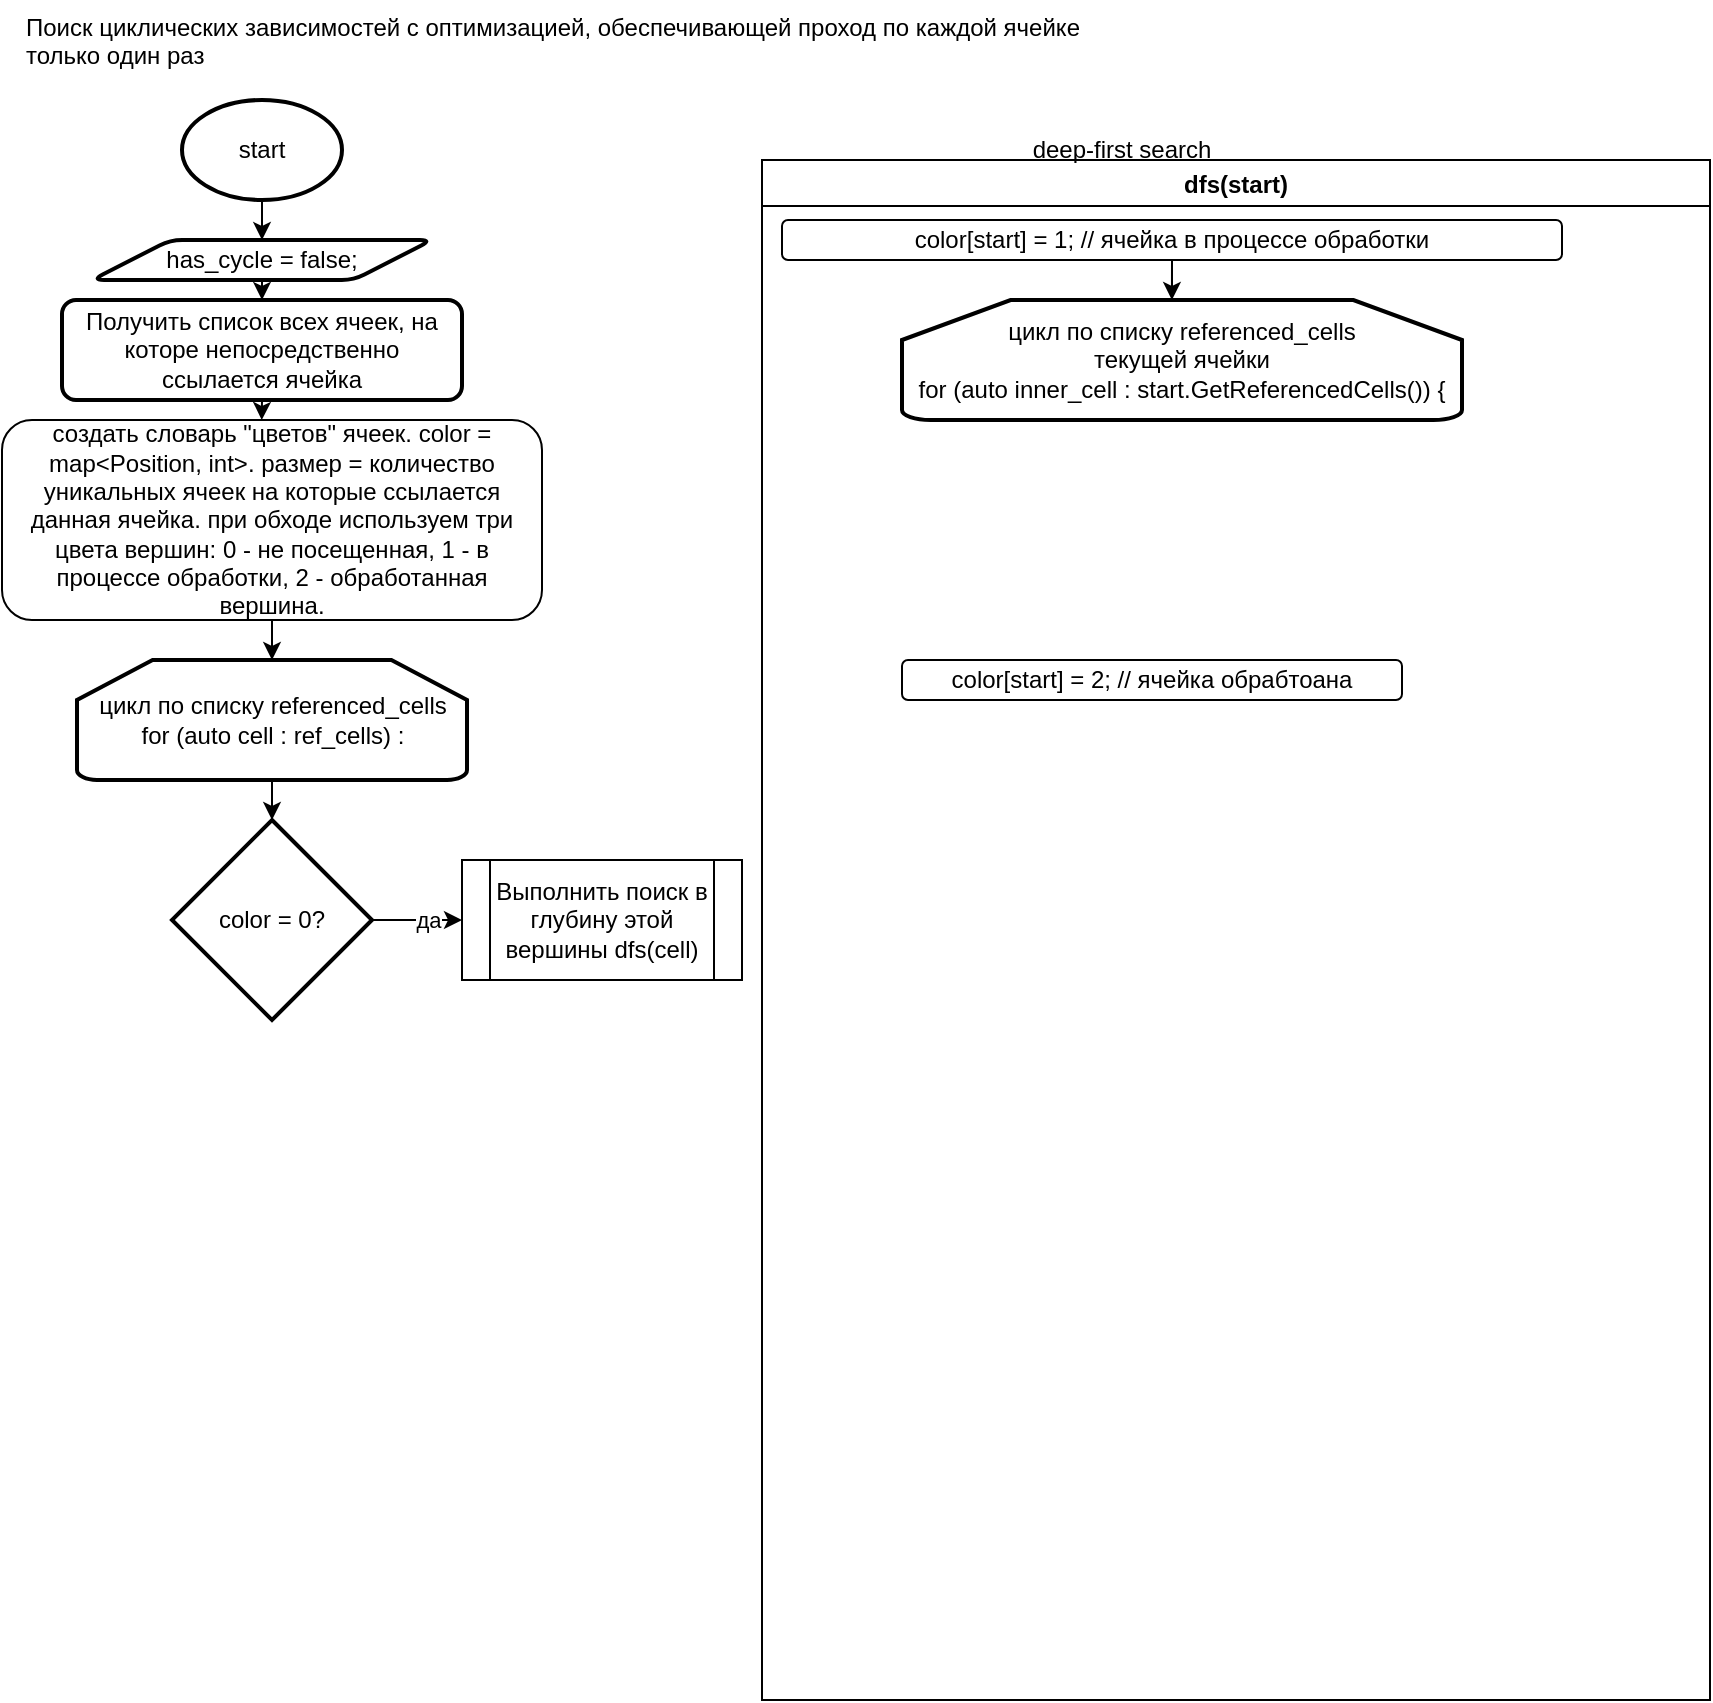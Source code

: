 <mxfile version="20.3.0" type="github">
  <diagram id="C5RBs43oDa-KdzZeNtuy" name="Page-1">
    <mxGraphModel dx="322" dy="357" grid="1" gridSize="10" guides="1" tooltips="1" connect="1" arrows="1" fold="1" page="1" pageScale="1" pageWidth="827" pageHeight="1169" math="0" shadow="0">
      <root>
        <mxCell id="WIyWlLk6GJQsqaUBKTNV-0" />
        <mxCell id="WIyWlLk6GJQsqaUBKTNV-1" parent="WIyWlLk6GJQsqaUBKTNV-0" />
        <mxCell id="09orgE2SWlOHvSFSDCVv-1" value="Поиск циклических зависимостей с оптимизацией, обеспечивающей проход по каждой ячейке только один раз" style="text;whiteSpace=wrap;html=1;" vertex="1" parent="WIyWlLk6GJQsqaUBKTNV-1">
          <mxGeometry x="10" y="10" width="560" height="50" as="geometry" />
        </mxCell>
        <mxCell id="09orgE2SWlOHvSFSDCVv-5" style="edgeStyle=orthogonalEdgeStyle;rounded=0;orthogonalLoop=1;jettySize=auto;html=1;exitX=0.5;exitY=1;exitDx=0;exitDy=0;exitPerimeter=0;entryX=0.5;entryY=0;entryDx=0;entryDy=0;" edge="1" parent="WIyWlLk6GJQsqaUBKTNV-1" source="09orgE2SWlOHvSFSDCVv-3" target="09orgE2SWlOHvSFSDCVv-4">
          <mxGeometry relative="1" as="geometry" />
        </mxCell>
        <mxCell id="09orgE2SWlOHvSFSDCVv-3" value="start" style="strokeWidth=2;html=1;shape=mxgraph.flowchart.start_1;whiteSpace=wrap;" vertex="1" parent="WIyWlLk6GJQsqaUBKTNV-1">
          <mxGeometry x="90" y="60" width="80" height="50" as="geometry" />
        </mxCell>
        <mxCell id="09orgE2SWlOHvSFSDCVv-14" style="edgeStyle=orthogonalEdgeStyle;rounded=0;orthogonalLoop=1;jettySize=auto;html=1;exitX=0.5;exitY=1;exitDx=0;exitDy=0;entryX=0.5;entryY=0;entryDx=0;entryDy=0;" edge="1" parent="WIyWlLk6GJQsqaUBKTNV-1" source="09orgE2SWlOHvSFSDCVv-4" target="09orgE2SWlOHvSFSDCVv-7">
          <mxGeometry relative="1" as="geometry" />
        </mxCell>
        <mxCell id="09orgE2SWlOHvSFSDCVv-4" value="has_cycle = false;" style="shape=parallelogram;html=1;strokeWidth=2;perimeter=parallelogramPerimeter;whiteSpace=wrap;rounded=1;arcSize=12;size=0.23;" vertex="1" parent="WIyWlLk6GJQsqaUBKTNV-1">
          <mxGeometry x="45" y="130" width="170" height="20" as="geometry" />
        </mxCell>
        <mxCell id="09orgE2SWlOHvSFSDCVv-17" style="edgeStyle=orthogonalEdgeStyle;rounded=0;orthogonalLoop=1;jettySize=auto;html=1;exitX=0.5;exitY=1;exitDx=0;exitDy=0;exitPerimeter=0;entryX=0.5;entryY=0;entryDx=0;entryDy=0;entryPerimeter=0;" edge="1" parent="WIyWlLk6GJQsqaUBKTNV-1" source="09orgE2SWlOHvSFSDCVv-6" target="09orgE2SWlOHvSFSDCVv-8">
          <mxGeometry relative="1" as="geometry" />
        </mxCell>
        <mxCell id="09orgE2SWlOHvSFSDCVv-6" value="цикл по списку referenced_cells&lt;br&gt;for (auto cell : ref_cells) :" style="strokeWidth=2;html=1;shape=mxgraph.flowchart.loop_limit;whiteSpace=wrap;" vertex="1" parent="WIyWlLk6GJQsqaUBKTNV-1">
          <mxGeometry x="37.5" y="340" width="195" height="60" as="geometry" />
        </mxCell>
        <mxCell id="09orgE2SWlOHvSFSDCVv-15" style="edgeStyle=orthogonalEdgeStyle;rounded=0;orthogonalLoop=1;jettySize=auto;html=1;exitX=0.5;exitY=1;exitDx=0;exitDy=0;entryX=0.481;entryY=0;entryDx=0;entryDy=0;entryPerimeter=0;" edge="1" parent="WIyWlLk6GJQsqaUBKTNV-1" source="09orgE2SWlOHvSFSDCVv-7" target="09orgE2SWlOHvSFSDCVv-9">
          <mxGeometry relative="1" as="geometry" />
        </mxCell>
        <mxCell id="09orgE2SWlOHvSFSDCVv-7" value="Получить список всех ячеек, на которе непосредственно ссылается ячейка" style="rounded=1;whiteSpace=wrap;html=1;absoluteArcSize=1;arcSize=14;strokeWidth=2;" vertex="1" parent="WIyWlLk6GJQsqaUBKTNV-1">
          <mxGeometry x="30" y="160" width="200" height="50" as="geometry" />
        </mxCell>
        <mxCell id="09orgE2SWlOHvSFSDCVv-12" style="edgeStyle=orthogonalEdgeStyle;rounded=0;orthogonalLoop=1;jettySize=auto;html=1;entryX=0;entryY=0.5;entryDx=0;entryDy=0;" edge="1" parent="WIyWlLk6GJQsqaUBKTNV-1" source="09orgE2SWlOHvSFSDCVv-8" target="09orgE2SWlOHvSFSDCVv-11">
          <mxGeometry relative="1" as="geometry" />
        </mxCell>
        <mxCell id="09orgE2SWlOHvSFSDCVv-13" value="да" style="edgeLabel;html=1;align=center;verticalAlign=middle;resizable=0;points=[];" vertex="1" connectable="0" parent="09orgE2SWlOHvSFSDCVv-12">
          <mxGeometry x="0.227" relative="1" as="geometry">
            <mxPoint as="offset" />
          </mxGeometry>
        </mxCell>
        <mxCell id="09orgE2SWlOHvSFSDCVv-8" value="color = 0?" style="strokeWidth=2;html=1;shape=mxgraph.flowchart.decision;whiteSpace=wrap;" vertex="1" parent="WIyWlLk6GJQsqaUBKTNV-1">
          <mxGeometry x="85" y="420" width="100" height="100" as="geometry" />
        </mxCell>
        <mxCell id="09orgE2SWlOHvSFSDCVv-16" style="edgeStyle=orthogonalEdgeStyle;rounded=0;orthogonalLoop=1;jettySize=auto;html=1;entryX=0.5;entryY=0;entryDx=0;entryDy=0;entryPerimeter=0;" edge="1" parent="WIyWlLk6GJQsqaUBKTNV-1" source="09orgE2SWlOHvSFSDCVv-9" target="09orgE2SWlOHvSFSDCVv-6">
          <mxGeometry relative="1" as="geometry" />
        </mxCell>
        <mxCell id="09orgE2SWlOHvSFSDCVv-9" value="создать словарь &quot;цветов&quot; ячеек. color = map&amp;lt;Position, int&amp;gt;. размер = количество уникальных ячеек на которые ссылается данная ячейка. при обходе используем три цвета вершин: 0 - не посещенная, 1 - в процессе обработки, 2 - обработанная вершина." style="rounded=1;whiteSpace=wrap;html=1;" vertex="1" parent="WIyWlLk6GJQsqaUBKTNV-1">
          <mxGeometry y="220" width="270" height="100" as="geometry" />
        </mxCell>
        <mxCell id="09orgE2SWlOHvSFSDCVv-11" value="Выполнить поиск в глубину этой вершины dfs(cell)" style="shape=process;whiteSpace=wrap;html=1;backgroundOutline=1;" vertex="1" parent="WIyWlLk6GJQsqaUBKTNV-1">
          <mxGeometry x="230" y="440" width="140" height="60" as="geometry" />
        </mxCell>
        <mxCell id="09orgE2SWlOHvSFSDCVv-18" value="dfs(start)" style="swimlane;" vertex="1" parent="WIyWlLk6GJQsqaUBKTNV-1">
          <mxGeometry x="380" y="90" width="474" height="770" as="geometry" />
        </mxCell>
        <mxCell id="09orgE2SWlOHvSFSDCVv-25" style="edgeStyle=orthogonalEdgeStyle;rounded=0;orthogonalLoop=1;jettySize=auto;html=1;entryX=0.482;entryY=0;entryDx=0;entryDy=0;entryPerimeter=0;" edge="1" parent="09orgE2SWlOHvSFSDCVv-18" source="09orgE2SWlOHvSFSDCVv-23" target="09orgE2SWlOHvSFSDCVv-24">
          <mxGeometry relative="1" as="geometry" />
        </mxCell>
        <mxCell id="09orgE2SWlOHvSFSDCVv-23" value="color[start] = 1; // ячейка в процессе обработки" style="rounded=1;whiteSpace=wrap;html=1;" vertex="1" parent="09orgE2SWlOHvSFSDCVv-18">
          <mxGeometry x="10" y="30" width="390" height="20" as="geometry" />
        </mxCell>
        <mxCell id="09orgE2SWlOHvSFSDCVv-24" value="цикл по списку referenced_cells&lt;br&gt;&lt;div&gt;текущей ячейки &lt;br&gt;&lt;/div&gt;&lt;div&gt;for (auto inner_cell : start.GetReferencedCells()) {&lt;br&gt;&lt;/div&gt;" style="strokeWidth=2;html=1;shape=mxgraph.flowchart.loop_limit;whiteSpace=wrap;" vertex="1" parent="09orgE2SWlOHvSFSDCVv-18">
          <mxGeometry x="70" y="70" width="280" height="60" as="geometry" />
        </mxCell>
        <mxCell id="09orgE2SWlOHvSFSDCVv-26" value="color[start] = 2; // ячейка обрабтоана" style="rounded=1;whiteSpace=wrap;html=1;" vertex="1" parent="09orgE2SWlOHvSFSDCVv-18">
          <mxGeometry x="70" y="250" width="250" height="20" as="geometry" />
        </mxCell>
        <mxCell id="09orgE2SWlOHvSFSDCVv-19" value="deep-first search" style="text;html=1;strokeColor=none;fillColor=none;align=center;verticalAlign=middle;whiteSpace=wrap;rounded=0;" vertex="1" parent="WIyWlLk6GJQsqaUBKTNV-1">
          <mxGeometry x="500" y="70" width="120" height="30" as="geometry" />
        </mxCell>
      </root>
    </mxGraphModel>
  </diagram>
</mxfile>
